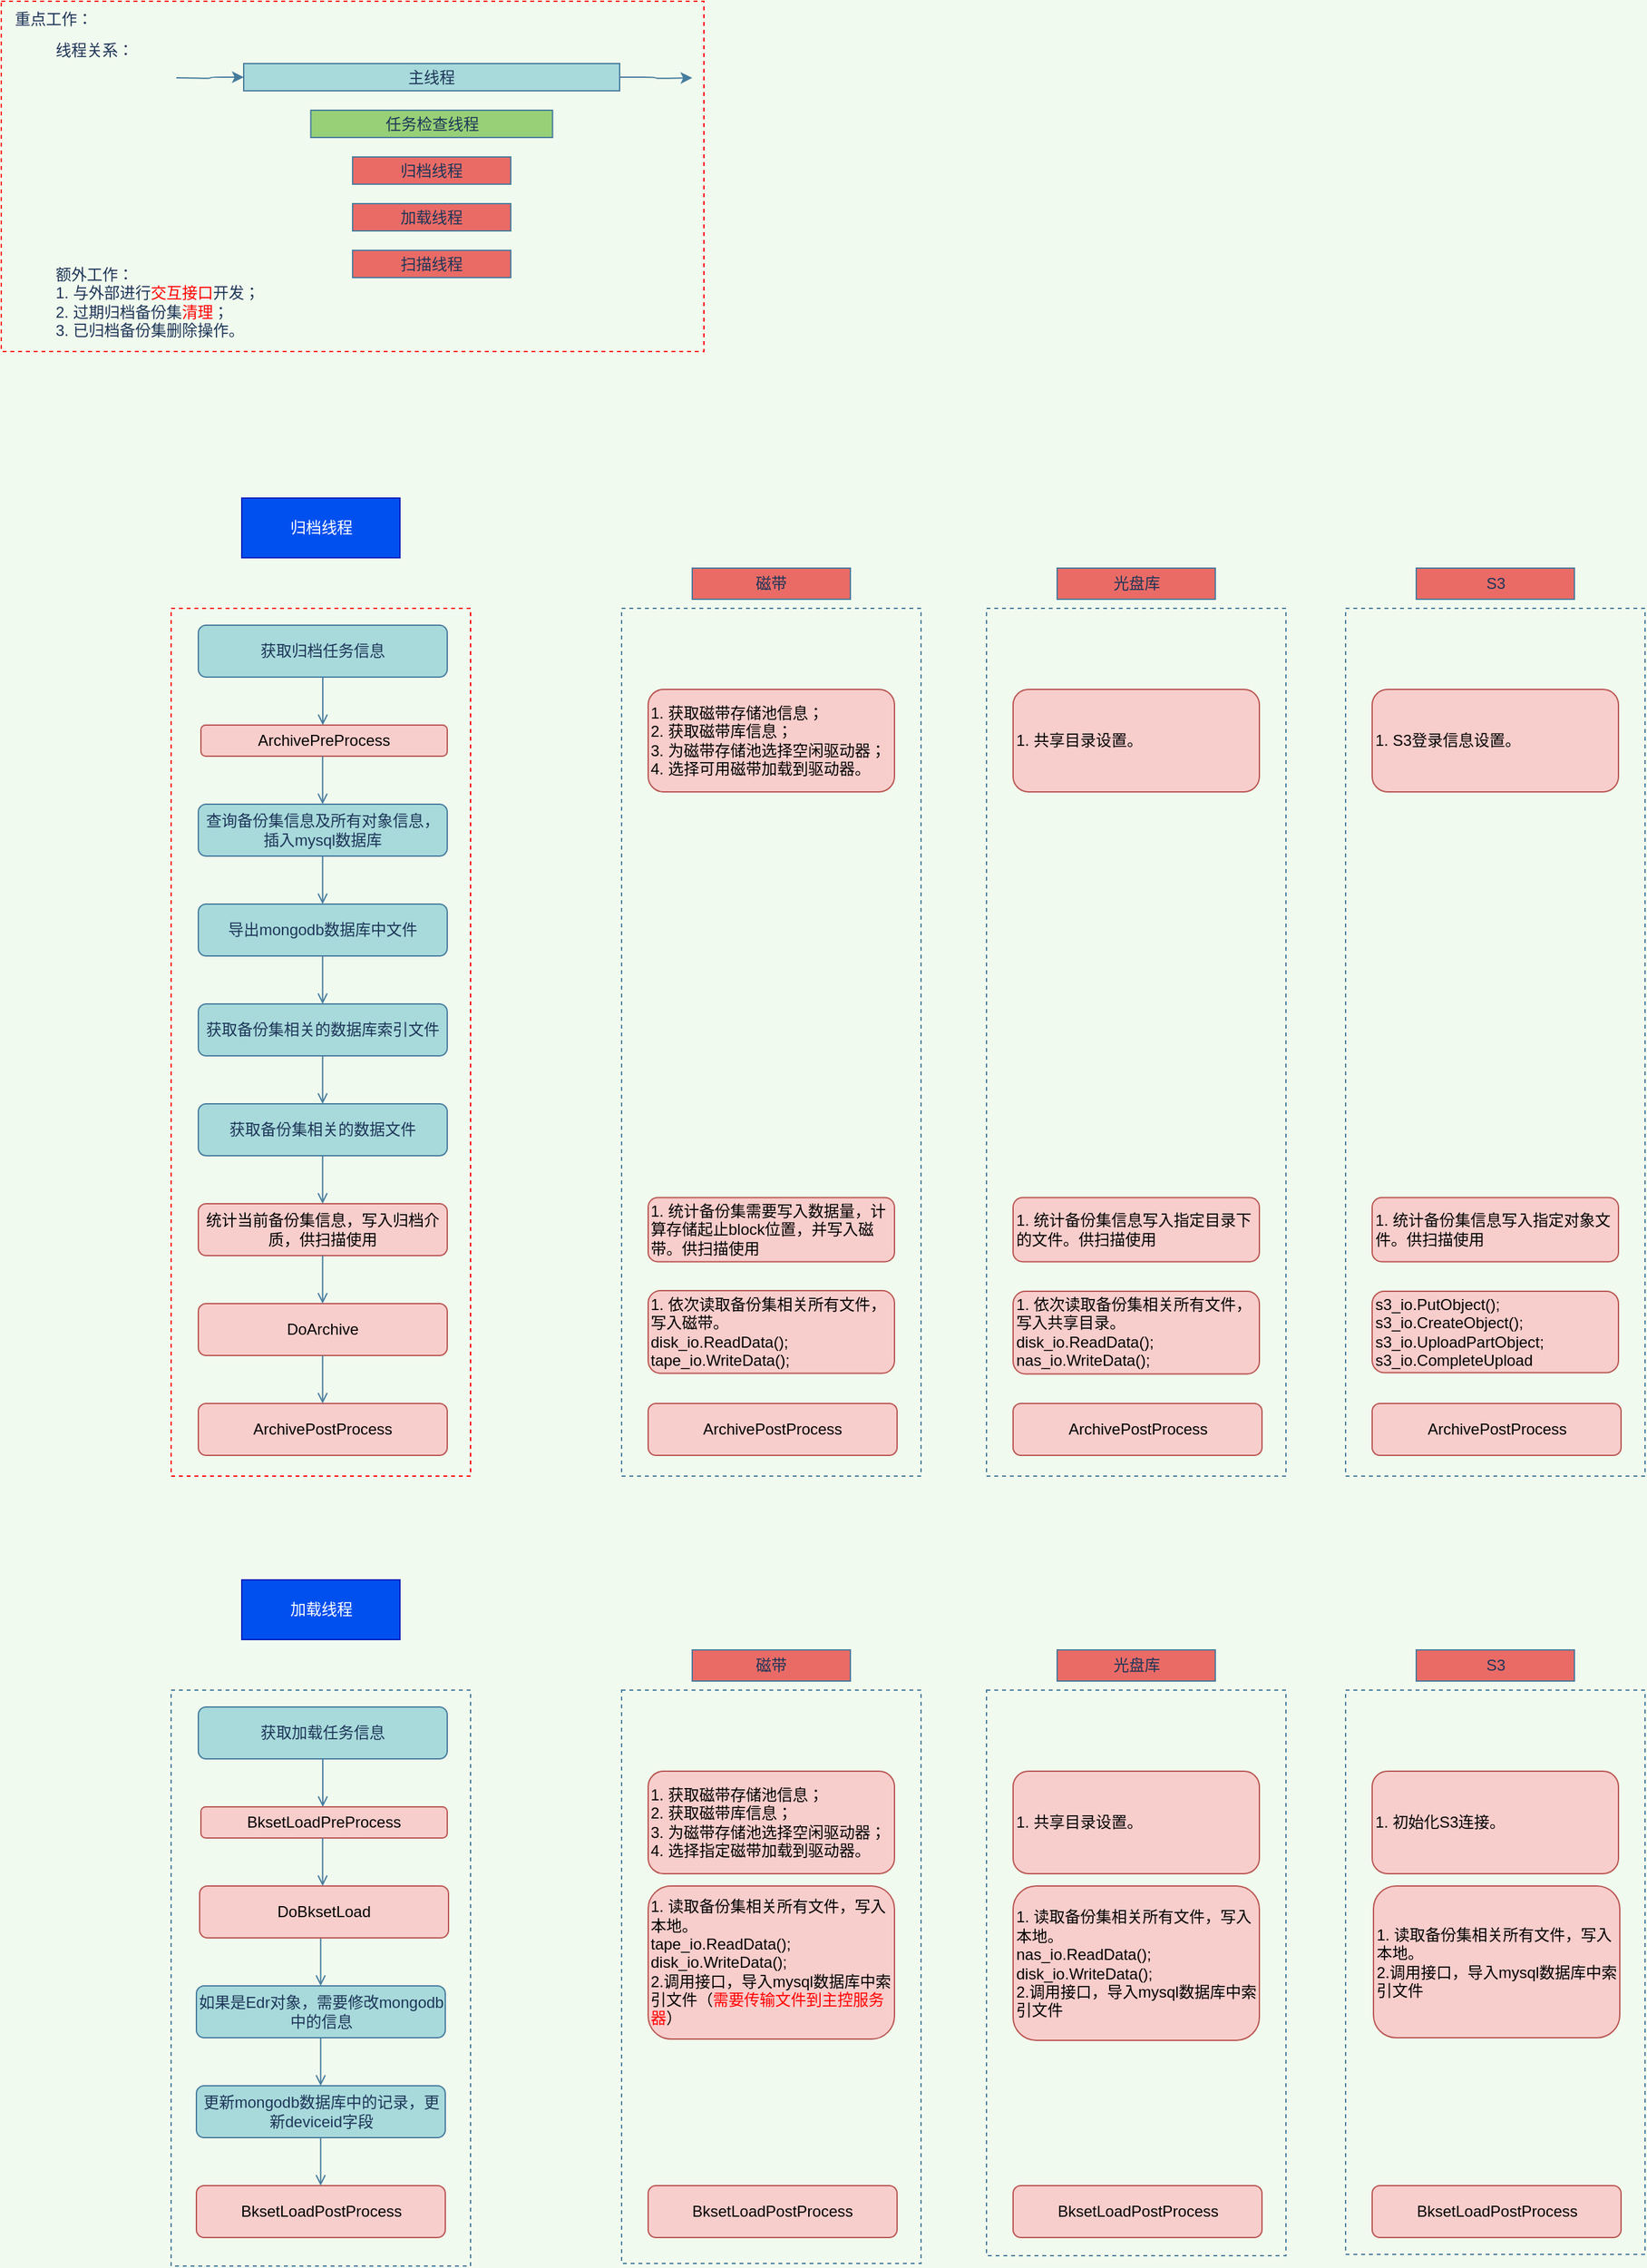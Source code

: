 <mxfile version="18.0.4" type="device"><diagram id="C5RBs43oDa-KdzZeNtuy" name="Page-1"><mxGraphModel dx="1422" dy="865" grid="0" gridSize="10" guides="1" tooltips="1" connect="1" arrows="1" fold="1" page="1" pageScale="1" pageWidth="3300" pageHeight="4681" background="#F1FAEE" math="0" shadow="0"><root><mxCell id="WIyWlLk6GJQsqaUBKTNV-0"/><mxCell id="WIyWlLk6GJQsqaUBKTNV-1" parent="WIyWlLk6GJQsqaUBKTNV-0"/><mxCell id="-2WeylWOjtjgPzYiexSI-120" value="" style="rounded=0;whiteSpace=wrap;html=1;dashed=1;sketch=0;fontColor=#1D3557;strokeColor=#FF0000;fillColor=none;" parent="WIyWlLk6GJQsqaUBKTNV-1" vertex="1"><mxGeometry x="32" y="81" width="542" height="270" as="geometry"/></mxCell><mxCell id="-2WeylWOjtjgPzYiexSI-56" value="" style="rounded=0;whiteSpace=wrap;html=1;dashed=1;sketch=0;fontColor=#1D3557;strokeColor=#FF0000;fillColor=none;" parent="WIyWlLk6GJQsqaUBKTNV-1" vertex="1"><mxGeometry x="163" y="549" width="231" height="669" as="geometry"/></mxCell><mxCell id="-2WeylWOjtjgPzYiexSI-57" value="" style="rounded=0;whiteSpace=wrap;html=1;dashed=1;sketch=0;fontColor=#1D3557;strokeColor=#457B9D;fillColor=none;" parent="WIyWlLk6GJQsqaUBKTNV-1" vertex="1"><mxGeometry x="510.5" y="549" width="231" height="669" as="geometry"/></mxCell><mxCell id="-2WeylWOjtjgPzYiexSI-62" value="" style="rounded=0;whiteSpace=wrap;html=1;dashed=1;sketch=0;fontColor=#1D3557;strokeColor=#457B9D;fillColor=none;" parent="WIyWlLk6GJQsqaUBKTNV-1" vertex="1"><mxGeometry x="792" y="549" width="231" height="669" as="geometry"/></mxCell><mxCell id="-2WeylWOjtjgPzYiexSI-0" value="重点工作：" style="text;html=1;align=center;verticalAlign=middle;resizable=0;points=[];autosize=1;strokeColor=none;fillColor=none;fontColor=#1D3557;" parent="WIyWlLk6GJQsqaUBKTNV-1" vertex="1"><mxGeometry x="32" y="85" width="80" height="20" as="geometry"/></mxCell><mxCell id="-2WeylWOjtjgPzYiexSI-1" value="线程关系：" style="text;html=1;align=left;verticalAlign=middle;resizable=0;points=[];autosize=1;strokeColor=none;fillColor=none;fontColor=#1D3557;" parent="WIyWlLk6GJQsqaUBKTNV-1" vertex="1"><mxGeometry x="72" y="109" width="80" height="20" as="geometry"/></mxCell><mxCell id="-2WeylWOjtjgPzYiexSI-2" value="&lt;div&gt;额外工作：&lt;/div&gt;&lt;div&gt;1. 与外部进行&lt;font color=&quot;#FF0000&quot;&gt;交互接口&lt;/font&gt;开发；&lt;/div&gt;&lt;div&gt;2. 过期归档备份集&lt;font color=&quot;#FF0000&quot;&gt;清理&lt;/font&gt;；&lt;/div&gt;&lt;div&gt;3. 已归档备份集删除操作。&lt;br&gt;&lt;/div&gt;" style="text;html=1;align=left;verticalAlign=middle;resizable=0;points=[];autosize=1;strokeColor=none;fillColor=none;fontColor=#1D3557;" parent="WIyWlLk6GJQsqaUBKTNV-1" vertex="1"><mxGeometry x="72" y="283" width="167" height="60" as="geometry"/></mxCell><mxCell id="-2WeylWOjtjgPzYiexSI-10" style="edgeStyle=orthogonalEdgeStyle;curved=0;rounded=1;sketch=0;orthogonalLoop=1;jettySize=auto;html=1;exitX=1;exitY=0.5;exitDx=0;exitDy=0;fontColor=#1D3557;strokeColor=#457B9D;fillColor=#A8DADC;" parent="WIyWlLk6GJQsqaUBKTNV-1" source="-2WeylWOjtjgPzYiexSI-3" edge="1"><mxGeometry relative="1" as="geometry"><mxPoint x="565" y="140" as="targetPoint"/></mxGeometry></mxCell><mxCell id="-2WeylWOjtjgPzYiexSI-13" style="edgeStyle=orthogonalEdgeStyle;curved=0;rounded=1;sketch=0;orthogonalLoop=1;jettySize=auto;html=1;exitX=0;exitY=0.5;exitDx=0;exitDy=0;fontColor=#1D3557;strokeColor=#457B9D;fillColor=#A8DADC;entryX=0;entryY=0.5;entryDx=0;entryDy=0;" parent="WIyWlLk6GJQsqaUBKTNV-1" target="-2WeylWOjtjgPzYiexSI-3" edge="1"><mxGeometry relative="1" as="geometry"><mxPoint x="167" y="140" as="sourcePoint"/></mxGeometry></mxCell><mxCell id="-2WeylWOjtjgPzYiexSI-3" value="主线程" style="rounded=0;whiteSpace=wrap;html=1;sketch=0;fontColor=#1D3557;strokeColor=#457B9D;fillColor=#A8DADC;" parent="WIyWlLk6GJQsqaUBKTNV-1" vertex="1"><mxGeometry x="219" y="129" width="290" height="21" as="geometry"/></mxCell><mxCell id="-2WeylWOjtjgPzYiexSI-4" value="任务检查线程" style="rounded=0;whiteSpace=wrap;html=1;sketch=0;fontColor=#1D3557;strokeColor=#457B9D;fillColor=#97D077;" parent="WIyWlLk6GJQsqaUBKTNV-1" vertex="1"><mxGeometry x="270.75" y="165" width="186.5" height="21" as="geometry"/></mxCell><mxCell id="-2WeylWOjtjgPzYiexSI-5" value="归档线程" style="rounded=0;whiteSpace=wrap;html=1;sketch=0;fontColor=#1D3557;strokeColor=#457B9D;fillColor=#EA6B66;" parent="WIyWlLk6GJQsqaUBKTNV-1" vertex="1"><mxGeometry x="303" y="201" width="122" height="21" as="geometry"/></mxCell><mxCell id="-2WeylWOjtjgPzYiexSI-6" value="加载线程" style="rounded=0;whiteSpace=wrap;html=1;sketch=0;fontColor=#1D3557;strokeColor=#457B9D;fillColor=#EA6B66;" parent="WIyWlLk6GJQsqaUBKTNV-1" vertex="1"><mxGeometry x="303" y="237" width="122" height="21" as="geometry"/></mxCell><mxCell id="-2WeylWOjtjgPzYiexSI-8" value="扫描线程" style="rounded=0;whiteSpace=wrap;html=1;sketch=0;fontColor=#1D3557;strokeColor=#457B9D;fillColor=#EA6B66;" parent="WIyWlLk6GJQsqaUBKTNV-1" vertex="1"><mxGeometry x="303" y="273" width="122" height="21" as="geometry"/></mxCell><mxCell id="-2WeylWOjtjgPzYiexSI-23" value="归档线程" style="rounded=0;whiteSpace=wrap;html=1;sketch=0;fontColor=#ffffff;strokeColor=#001DBC;fillColor=#0050ef;" parent="WIyWlLk6GJQsqaUBKTNV-1" vertex="1"><mxGeometry x="217.5" y="464" width="122" height="46" as="geometry"/></mxCell><mxCell id="-2WeylWOjtjgPzYiexSI-29" value="查询备份集信息及所有对象信息，插入mysql数据库" style="rounded=1;whiteSpace=wrap;html=1;fontSize=12;glass=0;strokeWidth=1;shadow=0;fillColor=#A8DADC;strokeColor=#457B9D;fontColor=#1D3557;" parent="WIyWlLk6GJQsqaUBKTNV-1" vertex="1"><mxGeometry x="184" y="700" width="192" height="40" as="geometry"/></mxCell><mxCell id="-2WeylWOjtjgPzYiexSI-32" value="" style="edgeStyle=orthogonalEdgeStyle;rounded=1;sketch=0;orthogonalLoop=1;jettySize=auto;html=1;fontColor=#1D3557;endArrow=open;endFill=0;strokeColor=#457B9D;fillColor=#A8DADC;" parent="WIyWlLk6GJQsqaUBKTNV-1" source="-2WeylWOjtjgPzYiexSI-30" edge="1"><mxGeometry relative="1" as="geometry"><mxPoint x="280" y="639" as="targetPoint"/></mxGeometry></mxCell><mxCell id="-2WeylWOjtjgPzYiexSI-30" value="获取归档任务信息" style="rounded=1;whiteSpace=wrap;html=1;fontSize=12;glass=0;strokeWidth=1;shadow=0;fillColor=#A8DADC;strokeColor=#457B9D;fontColor=#1D3557;" parent="WIyWlLk6GJQsqaUBKTNV-1" vertex="1"><mxGeometry x="184" y="562" width="192" height="40" as="geometry"/></mxCell><mxCell id="-2WeylWOjtjgPzYiexSI-31" value="ArchivePreProcess" style="whiteSpace=wrap;html=1;fillColor=#f8cecc;strokeColor=#b85450;rounded=1;glass=0;strokeWidth=1;shadow=0;" parent="WIyWlLk6GJQsqaUBKTNV-1" vertex="1"><mxGeometry x="186" y="639" width="190" height="24" as="geometry"/></mxCell><mxCell id="-2WeylWOjtjgPzYiexSI-34" value="" style="edgeStyle=orthogonalEdgeStyle;rounded=1;sketch=0;orthogonalLoop=1;jettySize=auto;html=1;fontColor=#1D3557;endArrow=open;endFill=0;strokeColor=#457B9D;fillColor=#A8DADC;" parent="WIyWlLk6GJQsqaUBKTNV-1" edge="1"><mxGeometry relative="1" as="geometry"><mxPoint x="279.86" y="663" as="sourcePoint"/><mxPoint x="279.86" y="700" as="targetPoint"/></mxGeometry></mxCell><mxCell id="-2WeylWOjtjgPzYiexSI-36" value="导出mongodb数据库中文件" style="rounded=1;whiteSpace=wrap;html=1;fontSize=12;glass=0;strokeWidth=1;shadow=0;fillColor=#A8DADC;strokeColor=#457B9D;fontColor=#1D3557;" parent="WIyWlLk6GJQsqaUBKTNV-1" vertex="1"><mxGeometry x="184" y="777" width="192" height="40" as="geometry"/></mxCell><mxCell id="-2WeylWOjtjgPzYiexSI-37" value="" style="edgeStyle=orthogonalEdgeStyle;rounded=1;sketch=0;orthogonalLoop=1;jettySize=auto;html=1;fontColor=#1D3557;endArrow=open;endFill=0;strokeColor=#457B9D;fillColor=#A8DADC;" parent="WIyWlLk6GJQsqaUBKTNV-1" edge="1"><mxGeometry relative="1" as="geometry"><mxPoint x="279.86" y="740" as="sourcePoint"/><mxPoint x="279.86" y="777" as="targetPoint"/></mxGeometry></mxCell><mxCell id="-2WeylWOjtjgPzYiexSI-39" value="获取备份集相关的数据库索引文件" style="rounded=1;whiteSpace=wrap;html=1;fontSize=12;glass=0;strokeWidth=1;shadow=0;fillColor=#A8DADC;strokeColor=#457B9D;fontColor=#1D3557;" parent="WIyWlLk6GJQsqaUBKTNV-1" vertex="1"><mxGeometry x="184" y="854" width="192" height="40" as="geometry"/></mxCell><mxCell id="-2WeylWOjtjgPzYiexSI-40" value="" style="edgeStyle=orthogonalEdgeStyle;rounded=1;sketch=0;orthogonalLoop=1;jettySize=auto;html=1;fontColor=#1D3557;endArrow=open;endFill=0;strokeColor=#457B9D;fillColor=#A8DADC;" parent="WIyWlLk6GJQsqaUBKTNV-1" edge="1"><mxGeometry relative="1" as="geometry"><mxPoint x="279.86" y="817" as="sourcePoint"/><mxPoint x="279.86" y="854" as="targetPoint"/></mxGeometry></mxCell><mxCell id="-2WeylWOjtjgPzYiexSI-41" value="获取备份集相关的数据文件" style="rounded=1;whiteSpace=wrap;html=1;fontSize=12;glass=0;strokeWidth=1;shadow=0;fillColor=#A8DADC;strokeColor=#457B9D;fontColor=#1D3557;" parent="WIyWlLk6GJQsqaUBKTNV-1" vertex="1"><mxGeometry x="184" y="931" width="192" height="40" as="geometry"/></mxCell><mxCell id="-2WeylWOjtjgPzYiexSI-42" value="" style="edgeStyle=orthogonalEdgeStyle;rounded=1;sketch=0;orthogonalLoop=1;jettySize=auto;html=1;fontColor=#1D3557;endArrow=open;endFill=0;strokeColor=#457B9D;fillColor=#A8DADC;" parent="WIyWlLk6GJQsqaUBKTNV-1" edge="1"><mxGeometry relative="1" as="geometry"><mxPoint x="279.86" y="894" as="sourcePoint"/><mxPoint x="279.86" y="931" as="targetPoint"/></mxGeometry></mxCell><mxCell id="-2WeylWOjtjgPzYiexSI-46" value="统计当前备份集信息，写入归档介质，供扫描使用" style="rounded=1;whiteSpace=wrap;html=1;fontSize=12;glass=0;strokeWidth=1;shadow=0;fillColor=#f8cecc;strokeColor=#b85450;" parent="WIyWlLk6GJQsqaUBKTNV-1" vertex="1"><mxGeometry x="184" y="1008" width="192" height="40" as="geometry"/></mxCell><mxCell id="-2WeylWOjtjgPzYiexSI-47" value="" style="edgeStyle=orthogonalEdgeStyle;rounded=1;sketch=0;orthogonalLoop=1;jettySize=auto;html=1;fontColor=#1D3557;endArrow=open;endFill=0;strokeColor=#457B9D;fillColor=#A8DADC;" parent="WIyWlLk6GJQsqaUBKTNV-1" edge="1"><mxGeometry relative="1" as="geometry"><mxPoint x="279.86" y="971" as="sourcePoint"/><mxPoint x="279.86" y="1008" as="targetPoint"/></mxGeometry></mxCell><mxCell id="-2WeylWOjtjgPzYiexSI-48" value="DoArchive" style="rounded=1;whiteSpace=wrap;html=1;fontSize=12;glass=0;strokeWidth=1;shadow=0;fillColor=#f8cecc;strokeColor=#b85450;" parent="WIyWlLk6GJQsqaUBKTNV-1" vertex="1"><mxGeometry x="184" y="1085" width="192" height="40" as="geometry"/></mxCell><mxCell id="-2WeylWOjtjgPzYiexSI-49" value="" style="edgeStyle=orthogonalEdgeStyle;rounded=1;sketch=0;orthogonalLoop=1;jettySize=auto;html=1;fontColor=#1D3557;endArrow=open;endFill=0;strokeColor=#457B9D;fillColor=#A8DADC;" parent="WIyWlLk6GJQsqaUBKTNV-1" edge="1"><mxGeometry relative="1" as="geometry"><mxPoint x="279.86" y="1048" as="sourcePoint"/><mxPoint x="279.86" y="1085" as="targetPoint"/></mxGeometry></mxCell><mxCell id="-2WeylWOjtjgPzYiexSI-50" value="ArchivePostProcess" style="rounded=1;whiteSpace=wrap;html=1;fontSize=12;glass=0;strokeWidth=1;shadow=0;fillColor=#f8cecc;strokeColor=#b85450;" parent="WIyWlLk6GJQsqaUBKTNV-1" vertex="1"><mxGeometry x="184" y="1162" width="192" height="40" as="geometry"/></mxCell><mxCell id="-2WeylWOjtjgPzYiexSI-51" value="" style="edgeStyle=orthogonalEdgeStyle;rounded=1;sketch=0;orthogonalLoop=1;jettySize=auto;html=1;fontColor=#1D3557;endArrow=open;endFill=0;strokeColor=#457B9D;fillColor=#A8DADC;" parent="WIyWlLk6GJQsqaUBKTNV-1" edge="1"><mxGeometry relative="1" as="geometry"><mxPoint x="279.86" y="1125" as="sourcePoint"/><mxPoint x="279.86" y="1162" as="targetPoint"/></mxGeometry></mxCell><mxCell id="-2WeylWOjtjgPzYiexSI-52" value="&lt;div&gt;1. 获取磁带存储池信息；&lt;/div&gt;&lt;div&gt;2. 获取磁带库信息；&lt;/div&gt;&lt;div&gt;3. 为磁带存储池选择空闲驱动器；&lt;/div&gt;&lt;div&gt;4. 选择可用磁带加载到驱动器。&lt;br&gt;&lt;/div&gt;" style="whiteSpace=wrap;html=1;fillColor=#f8cecc;strokeColor=#b85450;rounded=1;glass=0;strokeWidth=1;shadow=0;align=left;" parent="WIyWlLk6GJQsqaUBKTNV-1" vertex="1"><mxGeometry x="531" y="611.5" width="190" height="79" as="geometry"/></mxCell><mxCell id="-2WeylWOjtjgPzYiexSI-53" value="&lt;div&gt;1. 统计备份集需要写入数据量，计算存储起止block位置，并写入磁带。供扫描使用&lt;br&gt;&lt;/div&gt;" style="whiteSpace=wrap;html=1;fillColor=#f8cecc;strokeColor=#b85450;rounded=1;glass=0;strokeWidth=1;shadow=0;align=left;" parent="WIyWlLk6GJQsqaUBKTNV-1" vertex="1"><mxGeometry x="531" y="1003.25" width="190" height="49.5" as="geometry"/></mxCell><mxCell id="-2WeylWOjtjgPzYiexSI-58" value="磁带" style="rounded=0;whiteSpace=wrap;html=1;sketch=0;fontColor=#1D3557;strokeColor=#457B9D;fillColor=#EA6B66;" parent="WIyWlLk6GJQsqaUBKTNV-1" vertex="1"><mxGeometry x="565" y="518" width="122" height="24" as="geometry"/></mxCell><mxCell id="-2WeylWOjtjgPzYiexSI-59" value="&lt;div&gt;1. 共享目录设置。&lt;br&gt;&lt;/div&gt;" style="whiteSpace=wrap;html=1;fillColor=#f8cecc;strokeColor=#b85450;rounded=1;glass=0;strokeWidth=1;shadow=0;align=left;" parent="WIyWlLk6GJQsqaUBKTNV-1" vertex="1"><mxGeometry x="812.5" y="611.5" width="190" height="79" as="geometry"/></mxCell><mxCell id="-2WeylWOjtjgPzYiexSI-60" value="&lt;div&gt;1. 统计备份集信息写入指定目录下的文件。供扫描使用&lt;/div&gt;" style="whiteSpace=wrap;html=1;fillColor=#f8cecc;strokeColor=#b85450;rounded=1;glass=0;strokeWidth=1;shadow=0;align=left;" parent="WIyWlLk6GJQsqaUBKTNV-1" vertex="1"><mxGeometry x="812.5" y="1003.25" width="190" height="49.5" as="geometry"/></mxCell><mxCell id="-2WeylWOjtjgPzYiexSI-63" value="光盘库" style="rounded=0;whiteSpace=wrap;html=1;sketch=0;fontColor=#1D3557;strokeColor=#457B9D;fillColor=#EA6B66;" parent="WIyWlLk6GJQsqaUBKTNV-1" vertex="1"><mxGeometry x="846.5" y="518" width="122" height="24" as="geometry"/></mxCell><mxCell id="-2WeylWOjtjgPzYiexSI-64" value="" style="rounded=0;whiteSpace=wrap;html=1;dashed=1;sketch=0;fontColor=#1D3557;strokeColor=#457B9D;fillColor=none;" parent="WIyWlLk6GJQsqaUBKTNV-1" vertex="1"><mxGeometry x="1069" y="549" width="231" height="669" as="geometry"/></mxCell><mxCell id="-2WeylWOjtjgPzYiexSI-65" value="&lt;div&gt;1. S3登录信息设置。&lt;br&gt;&lt;/div&gt;" style="whiteSpace=wrap;html=1;fillColor=#f8cecc;strokeColor=#b85450;rounded=1;glass=0;strokeWidth=1;shadow=0;align=left;" parent="WIyWlLk6GJQsqaUBKTNV-1" vertex="1"><mxGeometry x="1089.5" y="611.5" width="190" height="79" as="geometry"/></mxCell><mxCell id="-2WeylWOjtjgPzYiexSI-66" value="&lt;div&gt;1. 统计备份集信息写入指定对象文件。供扫描使用&lt;/div&gt;" style="whiteSpace=wrap;html=1;fillColor=#f8cecc;strokeColor=#b85450;rounded=1;glass=0;strokeWidth=1;shadow=0;align=left;" parent="WIyWlLk6GJQsqaUBKTNV-1" vertex="1"><mxGeometry x="1089.5" y="1003.25" width="190" height="49.5" as="geometry"/></mxCell><mxCell id="-2WeylWOjtjgPzYiexSI-68" value="S3" style="rounded=0;whiteSpace=wrap;html=1;sketch=0;fontColor=#1D3557;strokeColor=#457B9D;fillColor=#EA6B66;" parent="WIyWlLk6GJQsqaUBKTNV-1" vertex="1"><mxGeometry x="1123.5" y="518" width="122" height="24" as="geometry"/></mxCell><mxCell id="-2WeylWOjtjgPzYiexSI-70" value="ArchivePostProcess" style="rounded=1;whiteSpace=wrap;html=1;fontSize=12;glass=0;strokeWidth=1;shadow=0;fillColor=#f8cecc;strokeColor=#b85450;" parent="WIyWlLk6GJQsqaUBKTNV-1" vertex="1"><mxGeometry x="531" y="1162" width="192" height="40" as="geometry"/></mxCell><mxCell id="-2WeylWOjtjgPzYiexSI-71" value="ArchivePostProcess" style="rounded=1;whiteSpace=wrap;html=1;fontSize=12;glass=0;strokeWidth=1;shadow=0;fillColor=#f8cecc;strokeColor=#b85450;" parent="WIyWlLk6GJQsqaUBKTNV-1" vertex="1"><mxGeometry x="812.5" y="1162" width="192" height="40" as="geometry"/></mxCell><mxCell id="-2WeylWOjtjgPzYiexSI-72" value="ArchivePostProcess" style="rounded=1;whiteSpace=wrap;html=1;fontSize=12;glass=0;strokeWidth=1;shadow=0;fillColor=#f8cecc;strokeColor=#b85450;" parent="WIyWlLk6GJQsqaUBKTNV-1" vertex="1"><mxGeometry x="1089.5" y="1162" width="192" height="40" as="geometry"/></mxCell><mxCell id="-2WeylWOjtjgPzYiexSI-74" value="" style="rounded=0;whiteSpace=wrap;html=1;dashed=1;sketch=0;fontColor=#1D3557;strokeColor=#457B9D;fillColor=none;" parent="WIyWlLk6GJQsqaUBKTNV-1" vertex="1"><mxGeometry x="163" y="1383" width="231" height="444" as="geometry"/></mxCell><mxCell id="-2WeylWOjtjgPzYiexSI-75" value="" style="rounded=0;whiteSpace=wrap;html=1;dashed=1;sketch=0;fontColor=#1D3557;strokeColor=#457B9D;fillColor=none;" parent="WIyWlLk6GJQsqaUBKTNV-1" vertex="1"><mxGeometry x="510.5" y="1383" width="231" height="442" as="geometry"/></mxCell><mxCell id="-2WeylWOjtjgPzYiexSI-76" value="" style="rounded=0;whiteSpace=wrap;html=1;dashed=1;sketch=0;fontColor=#1D3557;strokeColor=#457B9D;fillColor=none;" parent="WIyWlLk6GJQsqaUBKTNV-1" vertex="1"><mxGeometry x="792" y="1383" width="231" height="436" as="geometry"/></mxCell><mxCell id="-2WeylWOjtjgPzYiexSI-77" value="加载线程" style="rounded=0;whiteSpace=wrap;html=1;sketch=0;fontColor=#ffffff;strokeColor=#001DBC;fillColor=#0050ef;" parent="WIyWlLk6GJQsqaUBKTNV-1" vertex="1"><mxGeometry x="217.5" y="1298" width="122" height="46" as="geometry"/></mxCell><mxCell id="-2WeylWOjtjgPzYiexSI-79" value="" style="edgeStyle=orthogonalEdgeStyle;rounded=1;sketch=0;orthogonalLoop=1;jettySize=auto;html=1;fontColor=#1D3557;endArrow=open;endFill=0;strokeColor=#457B9D;fillColor=#A8DADC;" parent="WIyWlLk6GJQsqaUBKTNV-1" source="-2WeylWOjtjgPzYiexSI-80" edge="1"><mxGeometry relative="1" as="geometry"><mxPoint x="280" y="1473" as="targetPoint"/></mxGeometry></mxCell><mxCell id="-2WeylWOjtjgPzYiexSI-80" value="获取加载任务信息" style="rounded=1;whiteSpace=wrap;html=1;fontSize=12;glass=0;strokeWidth=1;shadow=0;fillColor=#A8DADC;strokeColor=#457B9D;fontColor=#1D3557;" parent="WIyWlLk6GJQsqaUBKTNV-1" vertex="1"><mxGeometry x="184" y="1396" width="192" height="40" as="geometry"/></mxCell><mxCell id="-2WeylWOjtjgPzYiexSI-81" value="BksetLoadPreProcess" style="whiteSpace=wrap;html=1;fillColor=#f8cecc;strokeColor=#b85450;rounded=1;glass=0;strokeWidth=1;shadow=0;" parent="WIyWlLk6GJQsqaUBKTNV-1" vertex="1"><mxGeometry x="186" y="1473" width="190" height="24" as="geometry"/></mxCell><mxCell id="-2WeylWOjtjgPzYiexSI-82" value="" style="edgeStyle=orthogonalEdgeStyle;rounded=1;sketch=0;orthogonalLoop=1;jettySize=auto;html=1;fontColor=#1D3557;endArrow=open;endFill=0;strokeColor=#457B9D;fillColor=#A8DADC;" parent="WIyWlLk6GJQsqaUBKTNV-1" edge="1"><mxGeometry relative="1" as="geometry"><mxPoint x="279.86" y="1497" as="sourcePoint"/><mxPoint x="279.86" y="1534" as="targetPoint"/></mxGeometry></mxCell><mxCell id="-2WeylWOjtjgPzYiexSI-83" value="如果是Edr对象，需要修改mongodb中的信息" style="rounded=1;whiteSpace=wrap;html=1;fontSize=12;glass=0;strokeWidth=1;shadow=0;fillColor=#A8DADC;strokeColor=#457B9D;fontColor=#1D3557;" parent="WIyWlLk6GJQsqaUBKTNV-1" vertex="1"><mxGeometry x="182.5" y="1611" width="192" height="40" as="geometry"/></mxCell><mxCell id="-2WeylWOjtjgPzYiexSI-84" value="" style="edgeStyle=orthogonalEdgeStyle;rounded=1;sketch=0;orthogonalLoop=1;jettySize=auto;html=1;fontColor=#1D3557;endArrow=open;endFill=0;strokeColor=#457B9D;fillColor=#A8DADC;" parent="WIyWlLk6GJQsqaUBKTNV-1" edge="1"><mxGeometry relative="1" as="geometry"><mxPoint x="278.36" y="1574" as="sourcePoint"/><mxPoint x="278.36" y="1611" as="targetPoint"/></mxGeometry></mxCell><mxCell id="-2WeylWOjtjgPzYiexSI-85" value="更新mongodb数据库中的记录，更新deviceid字段" style="rounded=1;whiteSpace=wrap;html=1;fontSize=12;glass=0;strokeWidth=1;shadow=0;fillColor=#A8DADC;strokeColor=#457B9D;fontColor=#1D3557;" parent="WIyWlLk6GJQsqaUBKTNV-1" vertex="1"><mxGeometry x="182.5" y="1688" width="192" height="40" as="geometry"/></mxCell><mxCell id="-2WeylWOjtjgPzYiexSI-86" value="" style="edgeStyle=orthogonalEdgeStyle;rounded=1;sketch=0;orthogonalLoop=1;jettySize=auto;html=1;fontColor=#1D3557;endArrow=open;endFill=0;strokeColor=#457B9D;fillColor=#A8DADC;" parent="WIyWlLk6GJQsqaUBKTNV-1" edge="1"><mxGeometry relative="1" as="geometry"><mxPoint x="278.36" y="1651" as="sourcePoint"/><mxPoint x="278.36" y="1688" as="targetPoint"/></mxGeometry></mxCell><mxCell id="-2WeylWOjtjgPzYiexSI-91" value="DoBksetLoad" style="rounded=1;whiteSpace=wrap;html=1;fontSize=12;glass=0;strokeWidth=1;shadow=0;fillColor=#f8cecc;strokeColor=#b85450;" parent="WIyWlLk6GJQsqaUBKTNV-1" vertex="1"><mxGeometry x="185" y="1534" width="192" height="40" as="geometry"/></mxCell><mxCell id="-2WeylWOjtjgPzYiexSI-93" value="BksetLoadPostProcess" style="rounded=1;whiteSpace=wrap;html=1;fontSize=12;glass=0;strokeWidth=1;shadow=0;fillColor=#f8cecc;strokeColor=#b85450;" parent="WIyWlLk6GJQsqaUBKTNV-1" vertex="1"><mxGeometry x="182.5" y="1765" width="192" height="40" as="geometry"/></mxCell><mxCell id="-2WeylWOjtjgPzYiexSI-94" value="" style="edgeStyle=orthogonalEdgeStyle;rounded=1;sketch=0;orthogonalLoop=1;jettySize=auto;html=1;fontColor=#1D3557;endArrow=open;endFill=0;strokeColor=#457B9D;fillColor=#A8DADC;" parent="WIyWlLk6GJQsqaUBKTNV-1" edge="1"><mxGeometry relative="1" as="geometry"><mxPoint x="278.36" y="1728" as="sourcePoint"/><mxPoint x="278.36" y="1765" as="targetPoint"/></mxGeometry></mxCell><mxCell id="-2WeylWOjtjgPzYiexSI-95" value="&lt;div&gt;1. 获取磁带存储池信息；&lt;/div&gt;&lt;div&gt;2. 获取磁带库信息；&lt;/div&gt;&lt;div&gt;3. 为磁带存储池选择空闲驱动器；&lt;/div&gt;&lt;div&gt;4. 选择指定磁带加载到驱动器。&lt;br&gt;&lt;/div&gt;" style="whiteSpace=wrap;html=1;fillColor=#f8cecc;strokeColor=#b85450;rounded=1;glass=0;strokeWidth=1;shadow=0;align=left;" parent="WIyWlLk6GJQsqaUBKTNV-1" vertex="1"><mxGeometry x="531" y="1445.5" width="190" height="79" as="geometry"/></mxCell><mxCell id="-2WeylWOjtjgPzYiexSI-97" value="&lt;div&gt;1. 读取备份集相关所有文件，写入本地。&lt;/div&gt;&lt;div&gt;tape_io.ReadData();&lt;/div&gt;&lt;div&gt;disk_io.WriteData();&lt;/div&gt;&lt;div&gt;2.调用接口，导入mysql数据库中索引文件（&lt;font color=&quot;#FF0000&quot;&gt;需要传输文件到主控服务器&lt;/font&gt;）&lt;br&gt;&lt;/div&gt;" style="whiteSpace=wrap;html=1;fillColor=#f8cecc;strokeColor=#b85450;rounded=1;glass=0;strokeWidth=1;shadow=0;align=left;" parent="WIyWlLk6GJQsqaUBKTNV-1" vertex="1"><mxGeometry x="531" y="1534" width="190" height="118" as="geometry"/></mxCell><mxCell id="-2WeylWOjtjgPzYiexSI-98" value="磁带" style="rounded=0;whiteSpace=wrap;html=1;sketch=0;fontColor=#1D3557;strokeColor=#457B9D;fillColor=#EA6B66;" parent="WIyWlLk6GJQsqaUBKTNV-1" vertex="1"><mxGeometry x="565" y="1352" width="122" height="24" as="geometry"/></mxCell><mxCell id="-2WeylWOjtjgPzYiexSI-99" value="&lt;div&gt;1. 共享目录设置。&lt;br&gt;&lt;/div&gt;" style="whiteSpace=wrap;html=1;fillColor=#f8cecc;strokeColor=#b85450;rounded=1;glass=0;strokeWidth=1;shadow=0;align=left;" parent="WIyWlLk6GJQsqaUBKTNV-1" vertex="1"><mxGeometry x="812.5" y="1445.5" width="190" height="79" as="geometry"/></mxCell><mxCell id="-2WeylWOjtjgPzYiexSI-102" value="光盘库" style="rounded=0;whiteSpace=wrap;html=1;sketch=0;fontColor=#1D3557;strokeColor=#457B9D;fillColor=#EA6B66;" parent="WIyWlLk6GJQsqaUBKTNV-1" vertex="1"><mxGeometry x="846.5" y="1352" width="122" height="24" as="geometry"/></mxCell><mxCell id="-2WeylWOjtjgPzYiexSI-103" value="" style="rounded=0;whiteSpace=wrap;html=1;dashed=1;sketch=0;fontColor=#1D3557;strokeColor=#457B9D;fillColor=none;" parent="WIyWlLk6GJQsqaUBKTNV-1" vertex="1"><mxGeometry x="1069" y="1383" width="231" height="435" as="geometry"/></mxCell><mxCell id="-2WeylWOjtjgPzYiexSI-104" value="&lt;div&gt;1. 初始化S3连接。&lt;br&gt;&lt;/div&gt;" style="whiteSpace=wrap;html=1;fillColor=#f8cecc;strokeColor=#b85450;rounded=1;glass=0;strokeWidth=1;shadow=0;align=left;" parent="WIyWlLk6GJQsqaUBKTNV-1" vertex="1"><mxGeometry x="1089.5" y="1445.5" width="190" height="79" as="geometry"/></mxCell><mxCell id="-2WeylWOjtjgPzYiexSI-107" value="S3" style="rounded=0;whiteSpace=wrap;html=1;sketch=0;fontColor=#1D3557;strokeColor=#457B9D;fillColor=#EA6B66;" parent="WIyWlLk6GJQsqaUBKTNV-1" vertex="1"><mxGeometry x="1123.5" y="1352" width="122" height="24" as="geometry"/></mxCell><mxCell id="-2WeylWOjtjgPzYiexSI-112" value="&lt;div&gt;1. 依次读取备份集相关所有文件，写入磁带。&lt;/div&gt;&lt;div&gt;disk_io.ReadData();&lt;/div&gt;&lt;div&gt;tape_io.WriteData();&lt;br&gt;&lt;/div&gt;" style="whiteSpace=wrap;html=1;fillColor=#f8cecc;strokeColor=#b85450;rounded=1;glass=0;strokeWidth=1;shadow=0;align=left;" parent="WIyWlLk6GJQsqaUBKTNV-1" vertex="1"><mxGeometry x="531" y="1075" width="190" height="63.75" as="geometry"/></mxCell><mxCell id="-2WeylWOjtjgPzYiexSI-113" value="&lt;div&gt;s3_io.PutObject();&lt;/div&gt;&lt;div&gt;s3_io.CreateObject();&lt;/div&gt;&lt;div&gt;s3_io.UploadPartObject;&lt;/div&gt;&lt;div&gt;s3_io.CompleteUpload&lt;br&gt;&lt;/div&gt;" style="whiteSpace=wrap;html=1;fillColor=#f8cecc;strokeColor=#b85450;rounded=1;glass=0;strokeWidth=1;shadow=0;align=left;" parent="WIyWlLk6GJQsqaUBKTNV-1" vertex="1"><mxGeometry x="1089.5" y="1075.5" width="190" height="62.75" as="geometry"/></mxCell><mxCell id="-2WeylWOjtjgPzYiexSI-114" value="&lt;div&gt;1. 依次读取备份集相关所有文件，写入共享目录。&lt;/div&gt;&lt;div&gt;disk_io.ReadData();&lt;/div&gt;&lt;div&gt;nas_io.WriteData();&lt;br&gt;&lt;/div&gt;" style="whiteSpace=wrap;html=1;fillColor=#f8cecc;strokeColor=#b85450;rounded=1;glass=0;strokeWidth=1;shadow=0;align=left;" parent="WIyWlLk6GJQsqaUBKTNV-1" vertex="1"><mxGeometry x="812.5" y="1075.5" width="190" height="63.75" as="geometry"/></mxCell><mxCell id="-2WeylWOjtjgPzYiexSI-115" value="BksetLoadPostProcess" style="rounded=1;whiteSpace=wrap;html=1;fontSize=12;glass=0;strokeWidth=1;shadow=0;fillColor=#f8cecc;strokeColor=#b85450;" parent="WIyWlLk6GJQsqaUBKTNV-1" vertex="1"><mxGeometry x="531" y="1765" width="192" height="40" as="geometry"/></mxCell><mxCell id="-2WeylWOjtjgPzYiexSI-116" value="BksetLoadPostProcess" style="rounded=1;whiteSpace=wrap;html=1;fontSize=12;glass=0;strokeWidth=1;shadow=0;fillColor=#f8cecc;strokeColor=#b85450;" parent="WIyWlLk6GJQsqaUBKTNV-1" vertex="1"><mxGeometry x="812.5" y="1765" width="192" height="40" as="geometry"/></mxCell><mxCell id="-2WeylWOjtjgPzYiexSI-117" value="BksetLoadPostProcess" style="rounded=1;whiteSpace=wrap;html=1;fontSize=12;glass=0;strokeWidth=1;shadow=0;fillColor=#f8cecc;strokeColor=#b85450;" parent="WIyWlLk6GJQsqaUBKTNV-1" vertex="1"><mxGeometry x="1089.5" y="1765" width="192" height="40" as="geometry"/></mxCell><mxCell id="-2WeylWOjtjgPzYiexSI-118" value="&lt;div&gt;1. 读取备份集相关所有文件，写入本地。&lt;/div&gt;&lt;div&gt;nas_io.ReadData();&lt;/div&gt;&lt;div&gt;disk_io.WriteData();&lt;/div&gt;&lt;div&gt;&lt;div&gt;2.调用接口，导入mysql数据库中索引文件&lt;br&gt;&lt;/div&gt;&lt;/div&gt;" style="whiteSpace=wrap;html=1;fillColor=#f8cecc;strokeColor=#b85450;rounded=1;glass=0;strokeWidth=1;shadow=0;align=left;" parent="WIyWlLk6GJQsqaUBKTNV-1" vertex="1"><mxGeometry x="812.5" y="1534" width="190" height="119" as="geometry"/></mxCell><mxCell id="-2WeylWOjtjgPzYiexSI-119" value="&lt;div&gt;1. 读取备份集相关所有文件，写入本地。&lt;/div&gt;&lt;div&gt;&lt;div&gt;2.调用接口，导入mysql数据库中索引文件&lt;br&gt;&lt;/div&gt;&lt;/div&gt;" style="whiteSpace=wrap;html=1;fillColor=#f8cecc;strokeColor=#b85450;rounded=1;glass=0;strokeWidth=1;shadow=0;align=left;" parent="WIyWlLk6GJQsqaUBKTNV-1" vertex="1"><mxGeometry x="1090.5" y="1534" width="190" height="117" as="geometry"/></mxCell></root></mxGraphModel></diagram></mxfile>